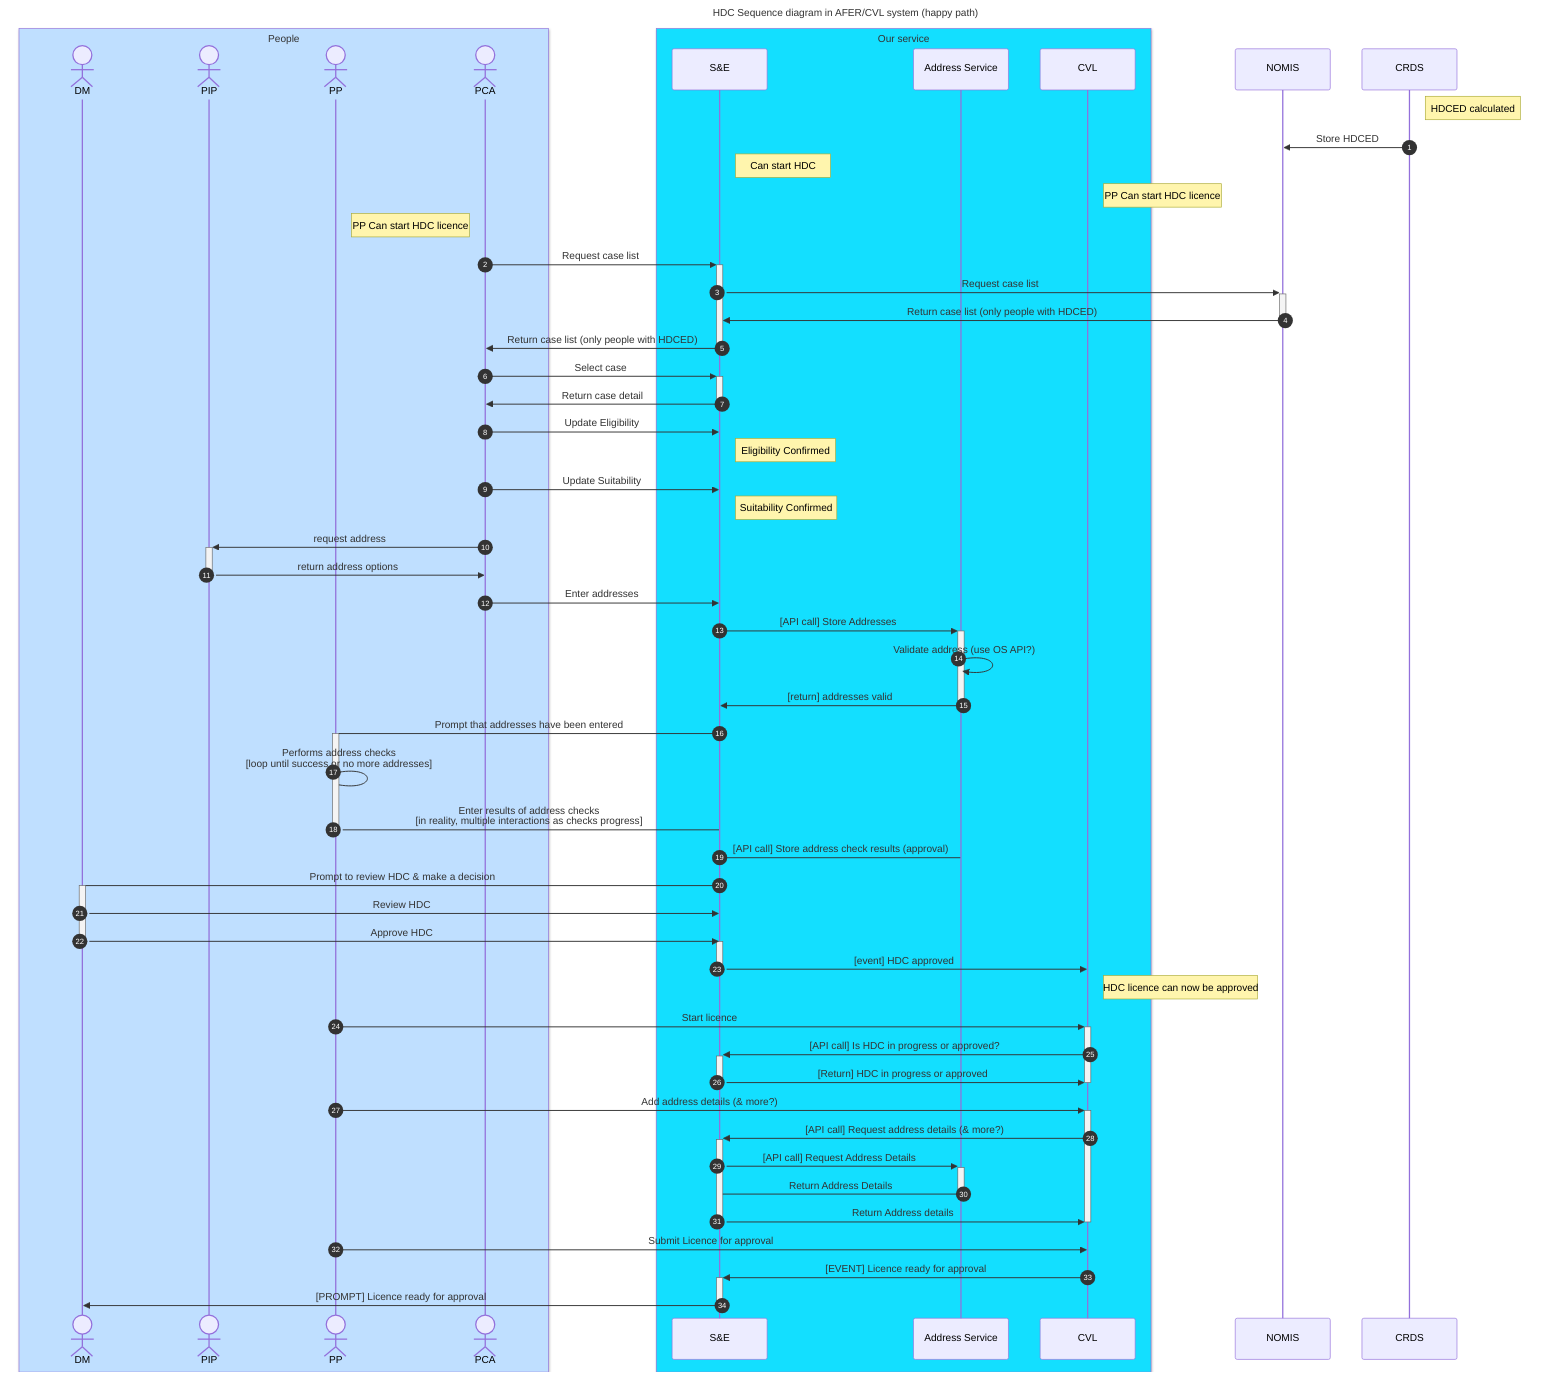 ---
title: HDC Sequence diagram in AFER/CVL system (happy path)
---

sequenceDiagram
  autonumber
  %%actor POM
  box rgb(191, 223, 255) People
  actor DM
  actor PIP
  actor PP
  actor PCA
  end
 box rgb(19, 223, 255) Our service

  participant S&E
  participant Address Service
  participant CVL
  end

  participant NOMIS
  participant CRDS

  %% START HDCED CALCULATED BLOCK
  Note right of CRDS: HDCED calculated
  CRDS->>NOMIS: Store HDCED
  Note right of S&E: Can start HDC
  Note right of CVL: PP Can start HDC licence
  Note right of PP: PP Can start HDC licence
  %% END HDCED CALCULATED BLOCK

  PCA->>+S&E: Request case list
  S&E->>+NOMIS: Request case list
  NOMIS->>-S&E: Return case list (only people with HDCED)
  S&E->>-PCA: Return case list (only people with HDCED)

  PCA->>+S&E: Select case
  S&E->>-PCA: Return case detail

  PCA->>S&E: Update Eligibility
  Note right of S&E: Eligibility Confirmed
  PCA->>S&E: Update Suitability
  Note right of S&E: Suitability Confirmed

  %% NOTE: for simplicity, not modelling eligibility letter
  PCA->>+PIP: request address
  PIP->>-PCA: return address options

  PCA->>S&E: Enter addresses
  S&E->>+Address Service: [API call] Store Addresses
  Address Service->>Address Service: Validate address (use OS API?)
  Address Service->>-S&E: [return] addresses valid

  %% Address check section. TODO: put in a loop block, or enumerate individual steps
  S&E->+PP: Prompt that addresses have been entered
  PP->PP: Performs address checks<br/>[loop until success or no more addresses]
  PP->-S&E: Enter results of address checks<br/>[in reality, multiple interactions as checks progress]
  S&E->Address Service: [API call] Store address check results (approval)

  S&E->+DM: Prompt to review HDC & make a decision
  DM->>S&E: Review HDC
  DM->>-S&E: Approve HDC
  activate S&E

  S&E->>-CVL: [event] HDC approved
  Note right of CVL: HDC licence can now be approved

  %% licence creation block
  %% NOTE: this can happen in paralell. Also, question about whether CVL should check HDC or nomis re whether an HDC licence can be produced.
  PP->>+CVL: Start licence
  CVL->>+S&E: [API call] Is HDC in progress or approved?
  S&E->>-CVL: [Return] HDC in progress or approved
  deactivate CVL
  PP->>+CVL: Add address details (& more?)
  CVL->>+S&E: [API call] Request address details (& more?)
  S&E->>+Address Service: [API call] Request Address Details
  Address Service->-S&E: Return Address Details
  S&E->>-CVL: Return Address details
  deactivate CVL

  PP->>CVL: Submit Licence for approval
  CVL->>+S&E: [EVENT] Licence ready for approval
  S&E->>-DM: [PROMPT] Licence ready for approval